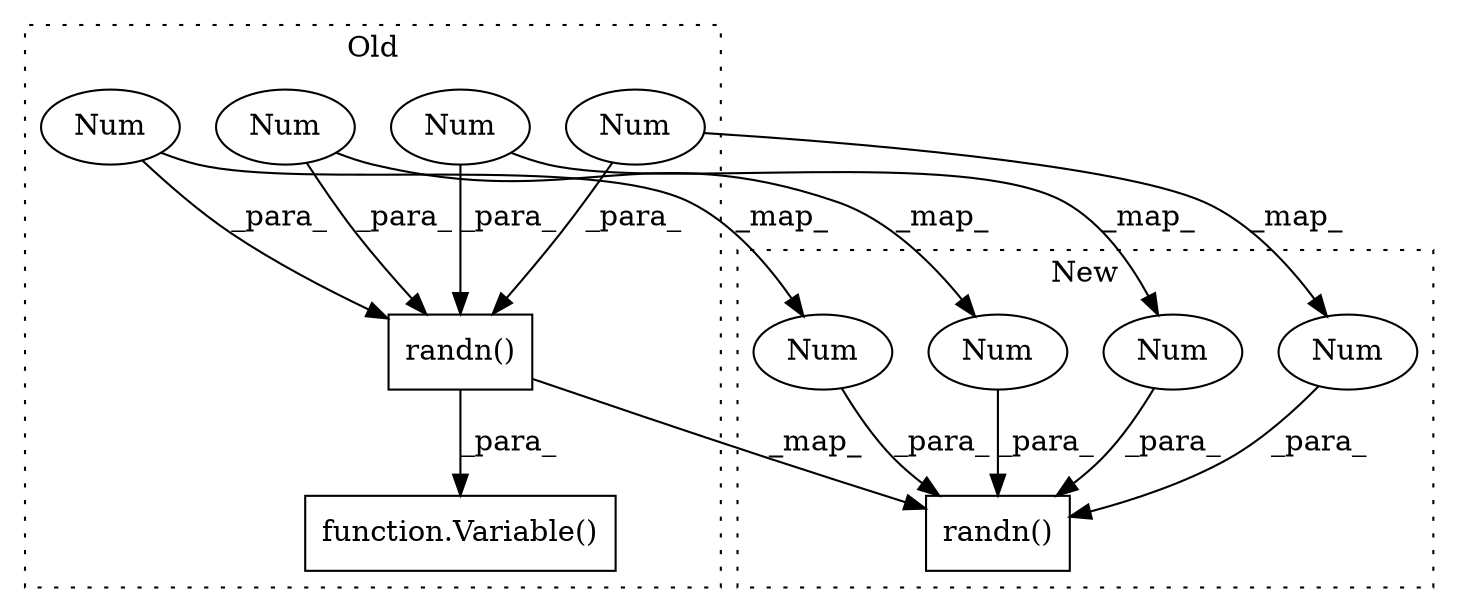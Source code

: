 digraph G {
subgraph cluster0 {
1 [label="randn()" a="75" s="4258,4279" l="12,1" shape="box"];
4 [label="Num" a="76" s="4272" l="1" shape="ellipse"];
5 [label="Num" a="76" s="4277" l="2" shape="ellipse"];
7 [label="Num" a="76" s="4274" l="2" shape="ellipse"];
9 [label="function.Variable()" a="75" s="4249,4280" l="9,1" shape="box"];
11 [label="Num" a="76" s="4270" l="1" shape="ellipse"];
label = "Old";
style="dotted";
}
subgraph cluster1 {
2 [label="randn()" a="75" s="4197,4218" l="12,1" shape="box"];
3 [label="Num" a="76" s="4211" l="1" shape="ellipse"];
6 [label="Num" a="76" s="4216" l="2" shape="ellipse"];
8 [label="Num" a="76" s="4213" l="2" shape="ellipse"];
10 [label="Num" a="76" s="4209" l="1" shape="ellipse"];
label = "New";
style="dotted";
}
1 -> 2 [label="_map_"];
1 -> 9 [label="_para_"];
3 -> 2 [label="_para_"];
4 -> 3 [label="_map_"];
4 -> 1 [label="_para_"];
5 -> 6 [label="_map_"];
5 -> 1 [label="_para_"];
6 -> 2 [label="_para_"];
7 -> 8 [label="_map_"];
7 -> 1 [label="_para_"];
8 -> 2 [label="_para_"];
10 -> 2 [label="_para_"];
11 -> 1 [label="_para_"];
11 -> 10 [label="_map_"];
}